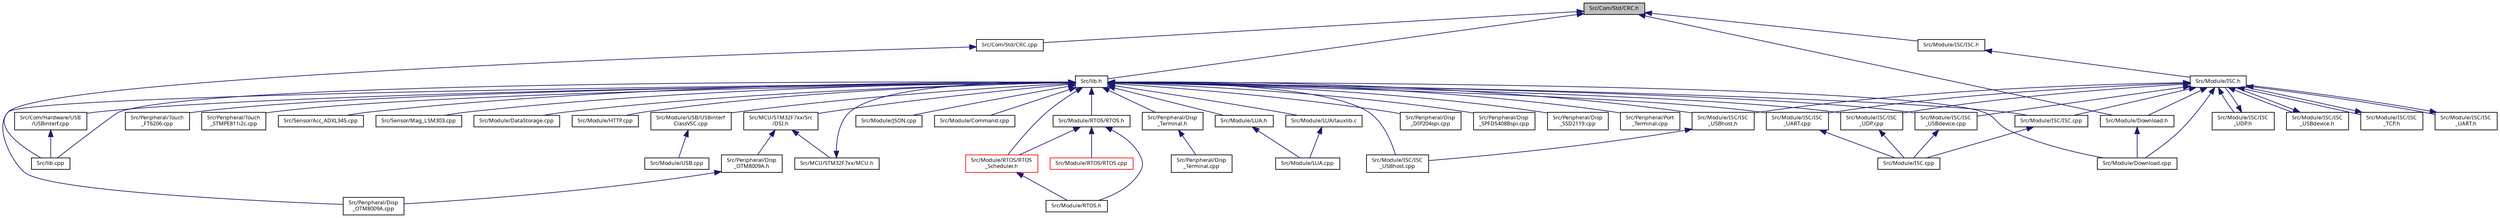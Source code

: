 digraph "Src/Com/Std/CRC.h"
{
  edge [fontname="Sans",fontsize="8",labelfontname="Sans",labelfontsize="8"];
  node [fontname="Sans",fontsize="8",shape=record];
  Node1 [label="Src/Com/Std/CRC.h",height=0.2,width=0.4,color="black", fillcolor="grey75", style="filled", fontcolor="black"];
  Node1 -> Node2 [dir="back",color="midnightblue",fontsize="8",style="solid",fontname="Sans"];
  Node2 [label="Src/lib.h",height=0.2,width=0.4,color="black", fillcolor="white", style="filled",URL="$lib_8h.html",tooltip="Library main include file. "];
  Node2 -> Node3 [dir="back",color="midnightblue",fontsize="8",style="solid",fontname="Sans"];
  Node3 [label="Src/lib.cpp",height=0.2,width=0.4,color="black", fillcolor="white", style="filled",URL="$lib_8cpp.html",tooltip="Summary of complete library code. "];
  Node2 -> Node4 [dir="back",color="midnightblue",fontsize="8",style="solid",fontname="Sans"];
  Node4 [label="Src/Com/Hardware/USB\l/USBinterf.cpp",height=0.2,width=0.4,color="black", fillcolor="white", style="filled",URL="$_u_s_binterf_8cpp.html"];
  Node4 -> Node3 [dir="back",color="midnightblue",fontsize="8",style="solid",fontname="Sans"];
  Node2 -> Node5 [dir="back",color="midnightblue",fontsize="8",style="solid",fontname="Sans"];
  Node5 [label="Src/MCU/STM32F7xx/Src\l/DSI.h",height=0.2,width=0.4,color="black", fillcolor="white", style="filled",URL="$_d_s_i_8h.html"];
  Node5 -> Node6 [dir="back",color="midnightblue",fontsize="8",style="solid",fontname="Sans"];
  Node6 [label="Src/MCU/STM32F7xx/MCU.h",height=0.2,width=0.4,color="black", fillcolor="white", style="filled",URL="$_m_c_u_8h_source.html"];
  Node6 -> Node2 [dir="back",color="midnightblue",fontsize="8",style="solid",fontname="Sans"];
  Node5 -> Node7 [dir="back",color="midnightblue",fontsize="8",style="solid",fontname="Sans"];
  Node7 [label="Src/Peripheral/Disp\l_OTM8009A.h",height=0.2,width=0.4,color="black", fillcolor="white", style="filled",URL="$_disp___o_t_m8009_a_8h.html"];
  Node7 -> Node8 [dir="back",color="midnightblue",fontsize="8",style="solid",fontname="Sans"];
  Node8 [label="Src/Peripheral/Disp\l_OTM8009A.cpp",height=0.2,width=0.4,color="black", fillcolor="white", style="filled",URL="$_disp___o_t_m8009_a_8cpp.html"];
  Node2 -> Node9 [dir="back",color="midnightblue",fontsize="8",style="solid",fontname="Sans"];
  Node9 [label="Src/Module/Command.cpp",height=0.2,width=0.4,color="black", fillcolor="white", style="filled",URL="$_command_8cpp.html"];
  Node2 -> Node10 [dir="back",color="midnightblue",fontsize="8",style="solid",fontname="Sans"];
  Node10 [label="Src/Module/DataStorage.cpp",height=0.2,width=0.4,color="black", fillcolor="white", style="filled",URL="$_data_storage_8cpp_source.html"];
  Node2 -> Node11 [dir="back",color="midnightblue",fontsize="8",style="solid",fontname="Sans"];
  Node11 [label="Src/Module/Download.cpp",height=0.2,width=0.4,color="black", fillcolor="white", style="filled",URL="$_download_8cpp.html"];
  Node2 -> Node12 [dir="back",color="midnightblue",fontsize="8",style="solid",fontname="Sans"];
  Node12 [label="Src/Module/HTTP.cpp",height=0.2,width=0.4,color="black", fillcolor="white", style="filled",URL="$_h_t_t_p_8cpp.html"];
  Node2 -> Node13 [dir="back",color="midnightblue",fontsize="8",style="solid",fontname="Sans"];
  Node13 [label="Src/Module/ISC/ISC.cpp",height=0.2,width=0.4,color="black", fillcolor="white", style="filled",URL="$_i_s_c_2_i_s_c_8cpp_source.html"];
  Node13 -> Node14 [dir="back",color="midnightblue",fontsize="8",style="solid",fontname="Sans"];
  Node14 [label="Src/Module/ISC.cpp",height=0.2,width=0.4,color="black", fillcolor="white", style="filled",URL="$_i_s_c_8cpp.html",tooltip="Summary of ISC classes (Inter system communication) "];
  Node2 -> Node15 [dir="back",color="midnightblue",fontsize="8",style="solid",fontname="Sans"];
  Node15 [label="Src/Module/ISC/ISC\l_UART.cpp",height=0.2,width=0.4,color="black", fillcolor="white", style="filled",URL="$_i_s_c___u_a_r_t_8cpp_source.html"];
  Node15 -> Node14 [dir="back",color="midnightblue",fontsize="8",style="solid",fontname="Sans"];
  Node2 -> Node16 [dir="back",color="midnightblue",fontsize="8",style="solid",fontname="Sans"];
  Node16 [label="Src/Module/ISC/ISC\l_UDP.cpp",height=0.2,width=0.4,color="black", fillcolor="white", style="filled",URL="$_i_s_c___u_d_p_8cpp_source.html"];
  Node16 -> Node14 [dir="back",color="midnightblue",fontsize="8",style="solid",fontname="Sans"];
  Node2 -> Node17 [dir="back",color="midnightblue",fontsize="8",style="solid",fontname="Sans"];
  Node17 [label="Src/Module/ISC/ISC\l_USBdevice.cpp",height=0.2,width=0.4,color="black", fillcolor="white", style="filled",URL="$_i_s_c___u_s_bdevice_8cpp_source.html"];
  Node17 -> Node14 [dir="back",color="midnightblue",fontsize="8",style="solid",fontname="Sans"];
  Node2 -> Node18 [dir="back",color="midnightblue",fontsize="8",style="solid",fontname="Sans"];
  Node18 [label="Src/Module/ISC/ISC\l_USBhost.cpp",height=0.2,width=0.4,color="black", fillcolor="white", style="filled",URL="$_i_s_c___u_s_bhost_8cpp.html"];
  Node2 -> Node19 [dir="back",color="midnightblue",fontsize="8",style="solid",fontname="Sans"];
  Node19 [label="Src/Module/ISC/ISC\l_USBhost.h",height=0.2,width=0.4,color="black", fillcolor="white", style="filled",URL="$_i_s_c___u_s_bhost_8h_source.html"];
  Node19 -> Node18 [dir="back",color="midnightblue",fontsize="8",style="solid",fontname="Sans"];
  Node2 -> Node20 [dir="back",color="midnightblue",fontsize="8",style="solid",fontname="Sans"];
  Node20 [label="Src/Module/JSON.cpp",height=0.2,width=0.4,color="black", fillcolor="white", style="filled",URL="$_j_s_o_n_8cpp_source.html"];
  Node2 -> Node21 [dir="back",color="midnightblue",fontsize="8",style="solid",fontname="Sans"];
  Node21 [label="Src/Module/LUA/lauxlib.c",height=0.2,width=0.4,color="black", fillcolor="white", style="filled",URL="$lauxlib_8c_source.html"];
  Node21 -> Node22 [dir="back",color="midnightblue",fontsize="8",style="solid",fontname="Sans"];
  Node22 [label="Src/Module/LUA.cpp",height=0.2,width=0.4,color="black", fillcolor="white", style="filled",URL="$_l_u_a_8cpp_source.html"];
  Node2 -> Node23 [dir="back",color="midnightblue",fontsize="8",style="solid",fontname="Sans"];
  Node23 [label="Src/Module/LUA.h",height=0.2,width=0.4,color="black", fillcolor="white", style="filled",URL="$lua_8h_source.html"];
  Node23 -> Node22 [dir="back",color="midnightblue",fontsize="8",style="solid",fontname="Sans"];
  Node2 -> Node24 [dir="back",color="midnightblue",fontsize="8",style="solid",fontname="Sans"];
  Node24 [label="Src/Module/RTOS/RTOS.h",height=0.2,width=0.4,color="black", fillcolor="white", style="filled",URL="$_r_t_o_s_2_r_t_o_s_8h.html"];
  Node24 -> Node25 [dir="back",color="midnightblue",fontsize="8",style="solid",fontname="Sans"];
  Node25 [label="Src/Module/RTOS/RTOS.cpp",height=0.2,width=0.4,color="red", fillcolor="white", style="filled",URL="$_r_t_o_s_2_r_t_o_s_8cpp.html"];
  Node24 -> Node26 [dir="back",color="midnightblue",fontsize="8",style="solid",fontname="Sans"];
  Node26 [label="Src/Module/RTOS/RTOS\l_Scheduler.h",height=0.2,width=0.4,color="red", fillcolor="white", style="filled",URL="$_r_t_o_s___scheduler_8h.html"];
  Node26 -> Node27 [dir="back",color="midnightblue",fontsize="8",style="solid",fontname="Sans"];
  Node27 [label="Src/Module/RTOS.h",height=0.2,width=0.4,color="black", fillcolor="white", style="filled",URL="$_r_t_o_s_8h.html",tooltip="Summary of RTOS classes. "];
  Node24 -> Node27 [dir="back",color="midnightblue",fontsize="8",style="solid",fontname="Sans"];
  Node2 -> Node26 [dir="back",color="midnightblue",fontsize="8",style="solid",fontname="Sans"];
  Node2 -> Node28 [dir="back",color="midnightblue",fontsize="8",style="solid",fontname="Sans"];
  Node28 [label="Src/Module/USB/USBinterf\lClassVSC.cpp",height=0.2,width=0.4,color="black", fillcolor="white", style="filled",URL="$_u_s_binterf_class_v_s_c_8cpp.html"];
  Node28 -> Node29 [dir="back",color="midnightblue",fontsize="8",style="solid",fontname="Sans"];
  Node29 [label="Src/Module/USB.cpp",height=0.2,width=0.4,color="black", fillcolor="white", style="filled",URL="$_u_s_b_8cpp.html",tooltip="Collection of USB related classes. "];
  Node2 -> Node30 [dir="back",color="midnightblue",fontsize="8",style="solid",fontname="Sans"];
  Node30 [label="Src/Peripheral/Disp\l_DIP204spi.cpp",height=0.2,width=0.4,color="black", fillcolor="white", style="filled",URL="$_disp___d_i_p204spi_8cpp.html"];
  Node2 -> Node8 [dir="back",color="midnightblue",fontsize="8",style="solid",fontname="Sans"];
  Node2 -> Node31 [dir="back",color="midnightblue",fontsize="8",style="solid",fontname="Sans"];
  Node31 [label="Src/Peripheral/Disp\l_SPFD5408Bspi.cpp",height=0.2,width=0.4,color="black", fillcolor="white", style="filled",URL="$_disp___s_p_f_d5408_bspi_8cpp.html"];
  Node2 -> Node32 [dir="back",color="midnightblue",fontsize="8",style="solid",fontname="Sans"];
  Node32 [label="Src/Peripheral/Disp\l_SSD2119.cpp",height=0.2,width=0.4,color="black", fillcolor="white", style="filled",URL="$_disp___s_s_d2119_8cpp.html"];
  Node2 -> Node33 [dir="back",color="midnightblue",fontsize="8",style="solid",fontname="Sans"];
  Node33 [label="Src/Peripheral/Disp\l_Terminal.h",height=0.2,width=0.4,color="black", fillcolor="white", style="filled",URL="$_disp___terminal_8h.html"];
  Node33 -> Node34 [dir="back",color="midnightblue",fontsize="8",style="solid",fontname="Sans"];
  Node34 [label="Src/Peripheral/Disp\l_Terminal.cpp",height=0.2,width=0.4,color="black", fillcolor="white", style="filled",URL="$_disp___terminal_8cpp.html"];
  Node2 -> Node35 [dir="back",color="midnightblue",fontsize="8",style="solid",fontname="Sans"];
  Node35 [label="Src/Peripheral/Port\l_Terminal.cpp",height=0.2,width=0.4,color="black", fillcolor="white", style="filled",URL="$_port___terminal_8cpp.html"];
  Node2 -> Node36 [dir="back",color="midnightblue",fontsize="8",style="solid",fontname="Sans"];
  Node36 [label="Src/Peripheral/Touch\l_FT6206.cpp",height=0.2,width=0.4,color="black", fillcolor="white", style="filled",URL="$_touch___f_t6206_8cpp.html"];
  Node2 -> Node37 [dir="back",color="midnightblue",fontsize="8",style="solid",fontname="Sans"];
  Node37 [label="Src/Peripheral/Touch\l_STMPE811i2c.cpp",height=0.2,width=0.4,color="black", fillcolor="white", style="filled",URL="$_touch___s_t_m_p_e811i2c_8cpp.html"];
  Node2 -> Node38 [dir="back",color="midnightblue",fontsize="8",style="solid",fontname="Sans"];
  Node38 [label="Src/Sensor/Acc_ADXL345.cpp",height=0.2,width=0.4,color="black", fillcolor="white", style="filled",URL="$_acc___a_d_x_l345_8cpp.html"];
  Node2 -> Node39 [dir="back",color="midnightblue",fontsize="8",style="solid",fontname="Sans"];
  Node39 [label="Src/Sensor/Mag_LSM303.cpp",height=0.2,width=0.4,color="black", fillcolor="white", style="filled",URL="$_mag___l_s_m303_8cpp.html"];
  Node1 -> Node40 [dir="back",color="midnightblue",fontsize="8",style="solid",fontname="Sans"];
  Node40 [label="Src/Com/Std/CRC.cpp",height=0.2,width=0.4,color="black", fillcolor="white", style="filled",URL="$_c_r_c_8cpp.html"];
  Node40 -> Node3 [dir="back",color="midnightblue",fontsize="8",style="solid",fontname="Sans"];
  Node1 -> Node41 [dir="back",color="midnightblue",fontsize="8",style="solid",fontname="Sans"];
  Node41 [label="Src/Module/Download.h",height=0.2,width=0.4,color="black", fillcolor="white", style="filled",URL="$_download_8h.html"];
  Node41 -> Node11 [dir="back",color="midnightblue",fontsize="8",style="solid",fontname="Sans"];
  Node1 -> Node42 [dir="back",color="midnightblue",fontsize="8",style="solid",fontname="Sans"];
  Node42 [label="Src/Module/ISC/ISC.h",height=0.2,width=0.4,color="black", fillcolor="white", style="filled",URL="$_i_s_c_2_i_s_c_8h_source.html"];
  Node42 -> Node43 [dir="back",color="midnightblue",fontsize="8",style="solid",fontname="Sans"];
  Node43 [label="Src/Module/ISC.h",height=0.2,width=0.4,color="black", fillcolor="white", style="filled",URL="$_i_s_c_8h.html",tooltip="Summary of ISC classes (Inter system communication) "];
  Node43 -> Node11 [dir="back",color="midnightblue",fontsize="8",style="solid",fontname="Sans"];
  Node43 -> Node41 [dir="back",color="midnightblue",fontsize="8",style="solid",fontname="Sans"];
  Node43 -> Node13 [dir="back",color="midnightblue",fontsize="8",style="solid",fontname="Sans"];
  Node43 -> Node44 [dir="back",color="midnightblue",fontsize="8",style="solid",fontname="Sans"];
  Node44 [label="Src/Module/ISC/ISC\l_TCP.h",height=0.2,width=0.4,color="black", fillcolor="white", style="filled",URL="$_i_s_c___t_c_p_8h_source.html"];
  Node44 -> Node43 [dir="back",color="midnightblue",fontsize="8",style="solid",fontname="Sans"];
  Node43 -> Node15 [dir="back",color="midnightblue",fontsize="8",style="solid",fontname="Sans"];
  Node43 -> Node45 [dir="back",color="midnightblue",fontsize="8",style="solid",fontname="Sans"];
  Node45 [label="Src/Module/ISC/ISC\l_UART.h",height=0.2,width=0.4,color="black", fillcolor="white", style="filled",URL="$_i_s_c___u_a_r_t_8h_source.html"];
  Node45 -> Node43 [dir="back",color="midnightblue",fontsize="8",style="solid",fontname="Sans"];
  Node43 -> Node16 [dir="back",color="midnightblue",fontsize="8",style="solid",fontname="Sans"];
  Node43 -> Node46 [dir="back",color="midnightblue",fontsize="8",style="solid",fontname="Sans"];
  Node46 [label="Src/Module/ISC/ISC\l_UDP.h",height=0.2,width=0.4,color="black", fillcolor="white", style="filled",URL="$_i_s_c___u_d_p_8h_source.html"];
  Node46 -> Node43 [dir="back",color="midnightblue",fontsize="8",style="solid",fontname="Sans"];
  Node43 -> Node17 [dir="back",color="midnightblue",fontsize="8",style="solid",fontname="Sans"];
  Node43 -> Node47 [dir="back",color="midnightblue",fontsize="8",style="solid",fontname="Sans"];
  Node47 [label="Src/Module/ISC/ISC\l_USBdevice.h",height=0.2,width=0.4,color="black", fillcolor="white", style="filled",URL="$_i_s_c___u_s_bdevice_8h_source.html"];
  Node47 -> Node43 [dir="back",color="midnightblue",fontsize="8",style="solid",fontname="Sans"];
  Node43 -> Node19 [dir="back",color="midnightblue",fontsize="8",style="solid",fontname="Sans"];
}
